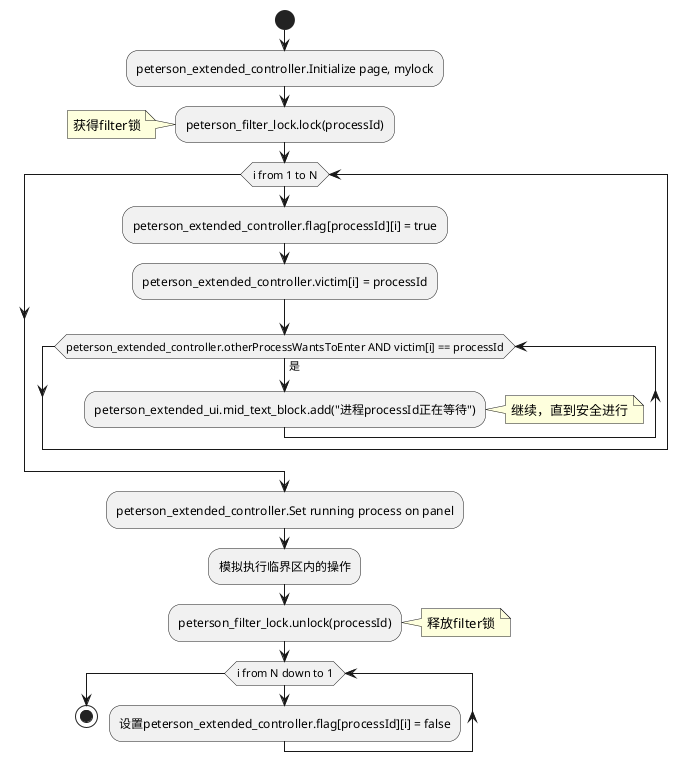 @startuml



start

:peterson_extended_controller.Initialize page, mylock;

:peterson_filter_lock.lock(processId);
note: 获得filter锁
while (i from 1 to N)
    :peterson_extended_controller.flag[processId][i] = true;
    :peterson_extended_controller.victim[i] = processId;
    while (peterson_extended_controller.otherProcessWantsToEnter AND victim[i] == processId) is (是)

        :peterson_extended_ui.mid_text_block.add("进程processId正在等待");
        note right: 继续，直到安全进行
    endwhile
endwhile

:peterson_extended_controller.Set running process on panel;
:模拟执行临界区内的操作;

:peterson_filter_lock.unlock(processId);
note right: 释放filter锁
while (i from N down to 1)
    :设置peterson_extended_controller.flag[processId][i] = false;
endwhile

stop

@enduml
